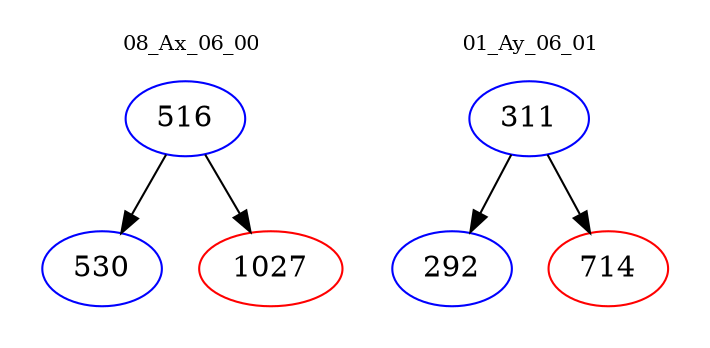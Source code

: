 digraph{
subgraph cluster_0 {
color = white
label = "08_Ax_06_00";
fontsize=10;
T0_516 [label="516", color="blue"]
T0_516 -> T0_530 [color="black"]
T0_530 [label="530", color="blue"]
T0_516 -> T0_1027 [color="black"]
T0_1027 [label="1027", color="red"]
}
subgraph cluster_1 {
color = white
label = "01_Ay_06_01";
fontsize=10;
T1_311 [label="311", color="blue"]
T1_311 -> T1_292 [color="black"]
T1_292 [label="292", color="blue"]
T1_311 -> T1_714 [color="black"]
T1_714 [label="714", color="red"]
}
}
